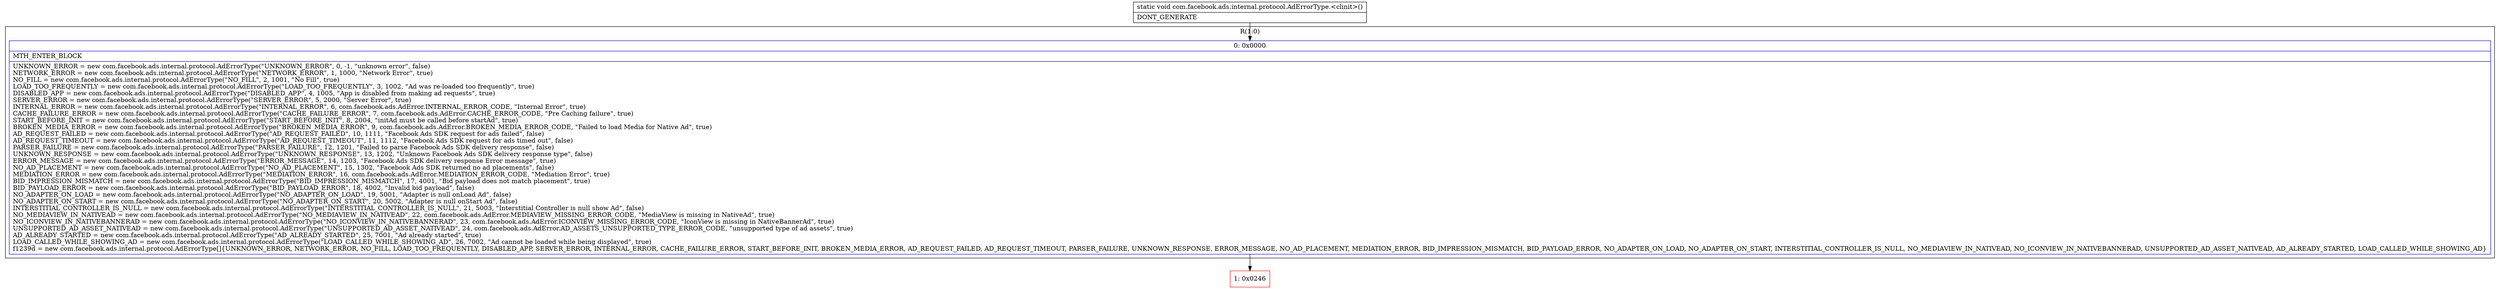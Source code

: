 digraph "CFG forcom.facebook.ads.internal.protocol.AdErrorType.\<clinit\>()V" {
subgraph cluster_Region_613843815 {
label = "R(1:0)";
node [shape=record,color=blue];
Node_0 [shape=record,label="{0\:\ 0x0000|MTH_ENTER_BLOCK\l|UNKNOWN_ERROR = new com.facebook.ads.internal.protocol.AdErrorType(\"UNKNOWN_ERROR\", 0, \-1, \"unknown error\", false)\lNETWORK_ERROR = new com.facebook.ads.internal.protocol.AdErrorType(\"NETWORK_ERROR\", 1, 1000, \"Network Error\", true)\lNO_FILL = new com.facebook.ads.internal.protocol.AdErrorType(\"NO_FILL\", 2, 1001, \"No Fill\", true)\lLOAD_TOO_FREQUENTLY = new com.facebook.ads.internal.protocol.AdErrorType(\"LOAD_TOO_FREQUENTLY\", 3, 1002, \"Ad was re\-loaded too frequently\", true)\lDISABLED_APP = new com.facebook.ads.internal.protocol.AdErrorType(\"DISABLED_APP\", 4, 1005, \"App is disabled from making ad requests\", true)\lSERVER_ERROR = new com.facebook.ads.internal.protocol.AdErrorType(\"SERVER_ERROR\", 5, 2000, \"Server Error\", true)\lINTERNAL_ERROR = new com.facebook.ads.internal.protocol.AdErrorType(\"INTERNAL_ERROR\", 6, com.facebook.ads.AdError.INTERNAL_ERROR_CODE, \"Internal Error\", true)\lCACHE_FAILURE_ERROR = new com.facebook.ads.internal.protocol.AdErrorType(\"CACHE_FAILURE_ERROR\", 7, com.facebook.ads.AdError.CACHE_ERROR_CODE, \"Pre Caching failure\", true)\lSTART_BEFORE_INIT = new com.facebook.ads.internal.protocol.AdErrorType(\"START_BEFORE_INIT\", 8, 2004, \"initAd must be called before startAd\", true)\lBROKEN_MEDIA_ERROR = new com.facebook.ads.internal.protocol.AdErrorType(\"BROKEN_MEDIA_ERROR\", 9, com.facebook.ads.AdError.BROKEN_MEDIA_ERROR_CODE, \"Failed to load Media for Native Ad\", true)\lAD_REQUEST_FAILED = new com.facebook.ads.internal.protocol.AdErrorType(\"AD_REQUEST_FAILED\", 10, 1111, \"Facebook Ads SDK request for ads failed\", false)\lAD_REQUEST_TIMEOUT = new com.facebook.ads.internal.protocol.AdErrorType(\"AD_REQUEST_TIMEOUT\", 11, 1112, \"Facebook Ads SDK request for ads timed out\", false)\lPARSER_FAILURE = new com.facebook.ads.internal.protocol.AdErrorType(\"PARSER_FAILURE\", 12, 1201, \"Failed to parse Facebook Ads SDK delivery response\", false)\lUNKNOWN_RESPONSE = new com.facebook.ads.internal.protocol.AdErrorType(\"UNKNOWN_RESPONSE\", 13, 1202, \"Unknown Facebook Ads SDK delivery response type\", false)\lERROR_MESSAGE = new com.facebook.ads.internal.protocol.AdErrorType(\"ERROR_MESSAGE\", 14, 1203, \"Facebook Ads SDK delivery response Error message\", true)\lNO_AD_PLACEMENT = new com.facebook.ads.internal.protocol.AdErrorType(\"NO_AD_PLACEMENT\", 15, 1302, \"Facebook Ads SDK returned no ad placements\", false)\lMEDIATION_ERROR = new com.facebook.ads.internal.protocol.AdErrorType(\"MEDIATION_ERROR\", 16, com.facebook.ads.AdError.MEDIATION_ERROR_CODE, \"Mediation Error\", true)\lBID_IMPRESSION_MISMATCH = new com.facebook.ads.internal.protocol.AdErrorType(\"BID_IMPRESSION_MISMATCH\", 17, 4001, \"Bid payload does not match placement\", true)\lBID_PAYLOAD_ERROR = new com.facebook.ads.internal.protocol.AdErrorType(\"BID_PAYLOAD_ERROR\", 18, 4002, \"Invalid bid payload\", false)\lNO_ADAPTER_ON_LOAD = new com.facebook.ads.internal.protocol.AdErrorType(\"NO_ADAPTER_ON_LOAD\", 19, 5001, \"Adapter is null onLoad Ad\", false)\lNO_ADAPTER_ON_START = new com.facebook.ads.internal.protocol.AdErrorType(\"NO_ADAPTER_ON_START\", 20, 5002, \"Adapter is null onStart Ad\", false)\lINTERSTITIAL_CONTROLLER_IS_NULL = new com.facebook.ads.internal.protocol.AdErrorType(\"INTERSTITIAL_CONTROLLER_IS_NULL\", 21, 5003, \"Interstitial Controller is null show Ad\", false)\lNO_MEDIAVIEW_IN_NATIVEAD = new com.facebook.ads.internal.protocol.AdErrorType(\"NO_MEDIAVIEW_IN_NATIVEAD\", 22, com.facebook.ads.AdError.MEDIAVIEW_MISSING_ERROR_CODE, \"MediaView is missing in NativeAd\", true)\lNO_ICONVIEW_IN_NATIVEBANNERAD = new com.facebook.ads.internal.protocol.AdErrorType(\"NO_ICONVIEW_IN_NATIVEBANNERAD\", 23, com.facebook.ads.AdError.ICONVIEW_MISSING_ERROR_CODE, \"IconView is missing in NativeBannerAd\", true)\lUNSUPPORTED_AD_ASSET_NATIVEAD = new com.facebook.ads.internal.protocol.AdErrorType(\"UNSUPPORTED_AD_ASSET_NATIVEAD\", 24, com.facebook.ads.AdError.AD_ASSETS_UNSUPPORTED_TYPE_ERROR_CODE, \"unsupported type of ad assets\", true)\lAD_ALREADY_STARTED = new com.facebook.ads.internal.protocol.AdErrorType(\"AD_ALREADY_STARTED\", 25, 7001, \"Ad already started\", true)\lLOAD_CALLED_WHILE_SHOWING_AD = new com.facebook.ads.internal.protocol.AdErrorType(\"LOAD_CALLED_WHILE_SHOWING_AD\", 26, 7002, \"Ad cannot be loaded while being displayed\", true)\lf1239d = new com.facebook.ads.internal.protocol.AdErrorType[]\{UNKNOWN_ERROR, NETWORK_ERROR, NO_FILL, LOAD_TOO_FREQUENTLY, DISABLED_APP, SERVER_ERROR, INTERNAL_ERROR, CACHE_FAILURE_ERROR, START_BEFORE_INIT, BROKEN_MEDIA_ERROR, AD_REQUEST_FAILED, AD_REQUEST_TIMEOUT, PARSER_FAILURE, UNKNOWN_RESPONSE, ERROR_MESSAGE, NO_AD_PLACEMENT, MEDIATION_ERROR, BID_IMPRESSION_MISMATCH, BID_PAYLOAD_ERROR, NO_ADAPTER_ON_LOAD, NO_ADAPTER_ON_START, INTERSTITIAL_CONTROLLER_IS_NULL, NO_MEDIAVIEW_IN_NATIVEAD, NO_ICONVIEW_IN_NATIVEBANNERAD, UNSUPPORTED_AD_ASSET_NATIVEAD, AD_ALREADY_STARTED, LOAD_CALLED_WHILE_SHOWING_AD\}\l}"];
}
Node_1 [shape=record,color=red,label="{1\:\ 0x0246}"];
MethodNode[shape=record,label="{static void com.facebook.ads.internal.protocol.AdErrorType.\<clinit\>()  | DONT_GENERATE\l}"];
MethodNode -> Node_0;
Node_0 -> Node_1;
}

